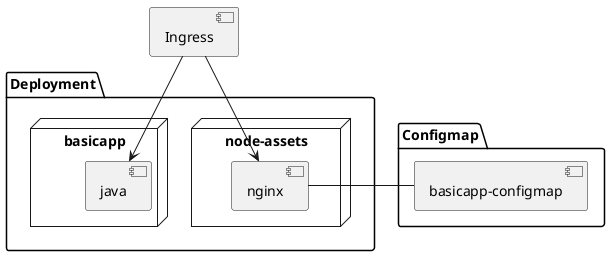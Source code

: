 @startuml

package "Deployment" {
  node "node-assets" {
    [nginx]
  }

  node "basicapp" {
    [java]
  }

}


package "Configmap" {
  [basicapp-configmap]
}

[Ingress] --> [nginx]
[Ingress] --> [java]
[nginx] - [basicapp-configmap]

@enduml

